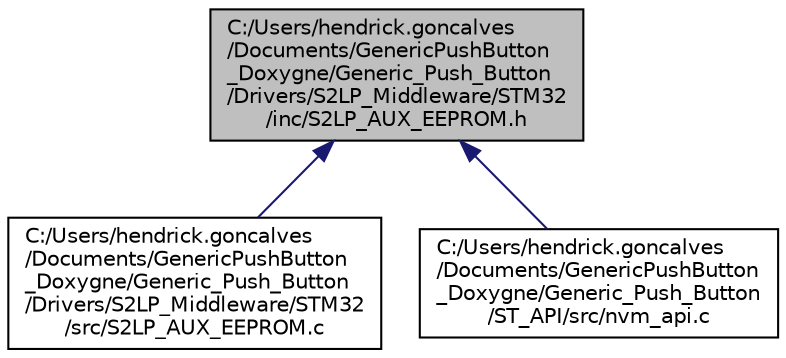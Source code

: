 digraph "C:/Users/hendrick.goncalves/Documents/GenericPushButton_Doxygne/Generic_Push_Button/Drivers/S2LP_Middleware/STM32/inc/S2LP_AUX_EEPROM.h"
{
 // LATEX_PDF_SIZE
  edge [fontname="Helvetica",fontsize="10",labelfontname="Helvetica",labelfontsize="10"];
  node [fontname="Helvetica",fontsize="10",shape=record];
  Node1 [label="C:/Users/hendrick.goncalves\l/Documents/GenericPushButton\l_Doxygne/Generic_Push_Button\l/Drivers/S2LP_Middleware/STM32\l/inc/S2LP_AUX_EEPROM.h",height=0.2,width=0.4,color="black", fillcolor="grey75", style="filled", fontcolor="black",tooltip=" "];
  Node1 -> Node2 [dir="back",color="midnightblue",fontsize="10",style="solid",fontname="Helvetica"];
  Node2 [label="C:/Users/hendrick.goncalves\l/Documents/GenericPushButton\l_Doxygne/Generic_Push_Button\l/Drivers/S2LP_Middleware/STM32\l/src/S2LP_AUX_EEPROM.c",height=0.2,width=0.4,color="black", fillcolor="white", style="filled",URL="$_s2_l_p___a_u_x___e_e_p_r_o_m_8c.html",tooltip=" "];
  Node1 -> Node3 [dir="back",color="midnightblue",fontsize="10",style="solid",fontname="Helvetica"];
  Node3 [label="C:/Users/hendrick.goncalves\l/Documents/GenericPushButton\l_Doxygne/Generic_Push_Button\l/ST_API/src/nvm_api.c",height=0.2,width=0.4,color="black", fillcolor="white", style="filled",URL="$nvm__api_8c.html",tooltip=" "];
}
